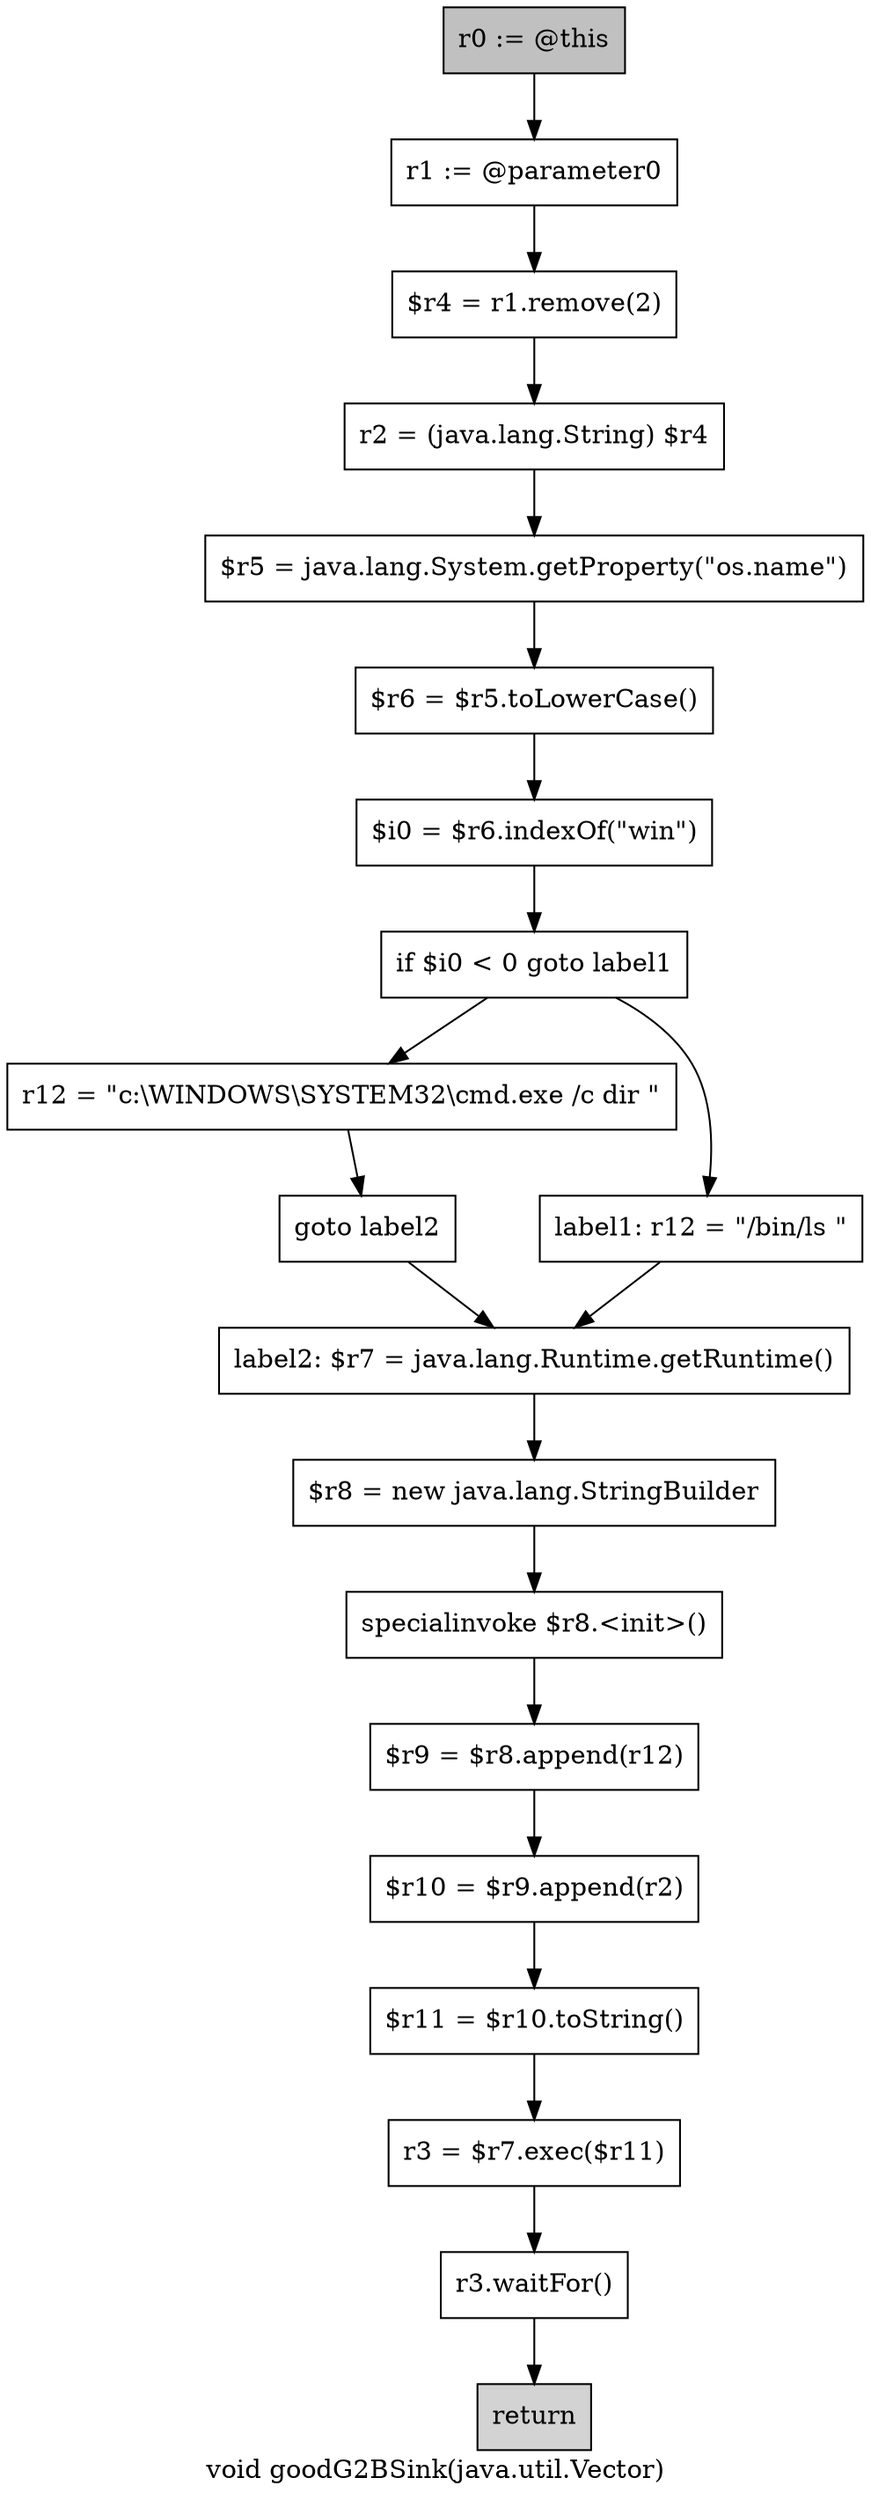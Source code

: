 digraph "void goodG2BSink(java.util.Vector)" {
    label="void goodG2BSink(java.util.Vector)";
    node [shape=box];
    "0" [style=filled,fillcolor=gray,label="r0 := @this",];
    "1" [label="r1 := @parameter0",];
    "0"->"1";
    "2" [label="$r4 = r1.remove(2)",];
    "1"->"2";
    "3" [label="r2 = (java.lang.String) $r4",];
    "2"->"3";
    "4" [label="$r5 = java.lang.System.getProperty(\"os.name\")",];
    "3"->"4";
    "5" [label="$r6 = $r5.toLowerCase()",];
    "4"->"5";
    "6" [label="$i0 = $r6.indexOf(\"win\")",];
    "5"->"6";
    "7" [label="if $i0 < 0 goto label1",];
    "6"->"7";
    "8" [label="r12 = \"c:\\WINDOWS\\SYSTEM32\\cmd.exe /c dir \"",];
    "7"->"8";
    "10" [label="label1: r12 = \"/bin/ls \"",];
    "7"->"10";
    "9" [label="goto label2",];
    "8"->"9";
    "11" [label="label2: $r7 = java.lang.Runtime.getRuntime()",];
    "9"->"11";
    "10"->"11";
    "12" [label="$r8 = new java.lang.StringBuilder",];
    "11"->"12";
    "13" [label="specialinvoke $r8.<init>()",];
    "12"->"13";
    "14" [label="$r9 = $r8.append(r12)",];
    "13"->"14";
    "15" [label="$r10 = $r9.append(r2)",];
    "14"->"15";
    "16" [label="$r11 = $r10.toString()",];
    "15"->"16";
    "17" [label="r3 = $r7.exec($r11)",];
    "16"->"17";
    "18" [label="r3.waitFor()",];
    "17"->"18";
    "19" [style=filled,fillcolor=lightgray,label="return",];
    "18"->"19";
}
